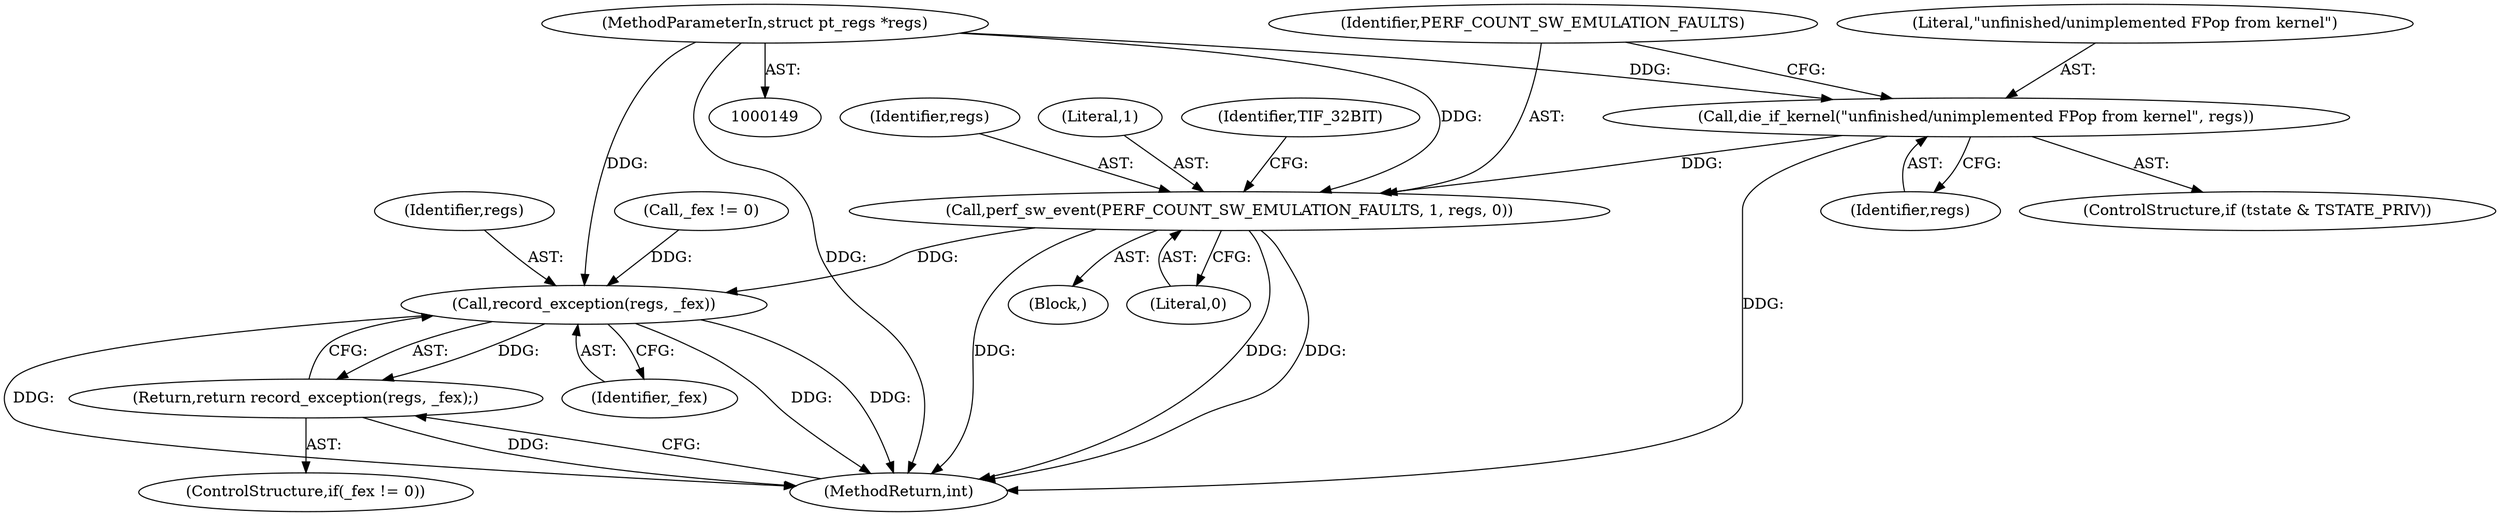 digraph "0_linux_a8b0ca17b80e92faab46ee7179ba9e99ccb61233_42@pointer" {
"1000204" [label="(Call,die_if_kernel(\"unfinished/unimplemented FPop from kernel\", regs))"];
"1000150" [label="(MethodParameterIn,struct pt_regs *regs)"];
"1000207" [label="(Call,perf_sw_event(PERF_COUNT_SW_EMULATION_FAULTS, 1, regs, 0))"];
"1001866" [label="(Call,record_exception(regs, _fex))"];
"1001865" [label="(Return,return record_exception(regs, _fex);)"];
"1001865" [label="(Return,return record_exception(regs, _fex);)"];
"1000209" [label="(Literal,1)"];
"1000150" [label="(MethodParameterIn,struct pt_regs *regs)"];
"1001862" [label="(Call,_fex != 0)"];
"1000208" [label="(Identifier,PERF_COUNT_SW_EMULATION_FAULTS)"];
"1000214" [label="(Identifier,TIF_32BIT)"];
"1001867" [label="(Identifier,regs)"];
"1000207" [label="(Call,perf_sw_event(PERF_COUNT_SW_EMULATION_FAULTS, 1, regs, 0))"];
"1001894" [label="(MethodReturn,int)"];
"1001866" [label="(Call,record_exception(regs, _fex))"];
"1000152" [label="(Block,)"];
"1001868" [label="(Identifier,_fex)"];
"1000204" [label="(Call,die_if_kernel(\"unfinished/unimplemented FPop from kernel\", regs))"];
"1001861" [label="(ControlStructure,if(_fex != 0))"];
"1000206" [label="(Identifier,regs)"];
"1000211" [label="(Literal,0)"];
"1000200" [label="(ControlStructure,if (tstate & TSTATE_PRIV))"];
"1000205" [label="(Literal,\"unfinished/unimplemented FPop from kernel\")"];
"1000210" [label="(Identifier,regs)"];
"1000204" -> "1000200"  [label="AST: "];
"1000204" -> "1000206"  [label="CFG: "];
"1000205" -> "1000204"  [label="AST: "];
"1000206" -> "1000204"  [label="AST: "];
"1000208" -> "1000204"  [label="CFG: "];
"1000204" -> "1001894"  [label="DDG: "];
"1000150" -> "1000204"  [label="DDG: "];
"1000204" -> "1000207"  [label="DDG: "];
"1000150" -> "1000149"  [label="AST: "];
"1000150" -> "1001894"  [label="DDG: "];
"1000150" -> "1000207"  [label="DDG: "];
"1000150" -> "1001866"  [label="DDG: "];
"1000207" -> "1000152"  [label="AST: "];
"1000207" -> "1000211"  [label="CFG: "];
"1000208" -> "1000207"  [label="AST: "];
"1000209" -> "1000207"  [label="AST: "];
"1000210" -> "1000207"  [label="AST: "];
"1000211" -> "1000207"  [label="AST: "];
"1000214" -> "1000207"  [label="CFG: "];
"1000207" -> "1001894"  [label="DDG: "];
"1000207" -> "1001894"  [label="DDG: "];
"1000207" -> "1001894"  [label="DDG: "];
"1000207" -> "1001866"  [label="DDG: "];
"1001866" -> "1001865"  [label="AST: "];
"1001866" -> "1001868"  [label="CFG: "];
"1001867" -> "1001866"  [label="AST: "];
"1001868" -> "1001866"  [label="AST: "];
"1001865" -> "1001866"  [label="CFG: "];
"1001866" -> "1001894"  [label="DDG: "];
"1001866" -> "1001894"  [label="DDG: "];
"1001866" -> "1001894"  [label="DDG: "];
"1001866" -> "1001865"  [label="DDG: "];
"1001862" -> "1001866"  [label="DDG: "];
"1001865" -> "1001861"  [label="AST: "];
"1001894" -> "1001865"  [label="CFG: "];
"1001865" -> "1001894"  [label="DDG: "];
}
